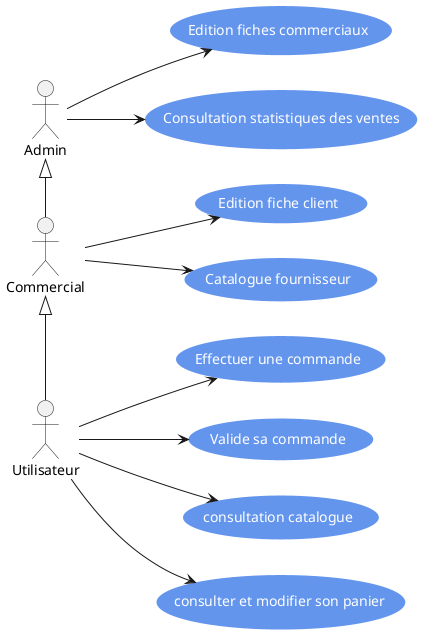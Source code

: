 @startuml cas utilisation
skinparam backgroundcolor transparent
skinparam usecase {
  BackgroundColor cornflowerblue
  bordercolor cornflowerblue
  fontColor white
}
left to right direction
actor Utilisateur as U 
actor Admin as A
actor Commercial as C
U-->(consultation catalogue)
U-->(consulter et modifier son panier)
U-->(Effectuer une commande)
U-->(Valide sa commande)
C<|-U
C-->(Edition fiche client)
C-->(Catalogue fournisseur)
A<|-C
A-->(Edition fiches commerciaux)
A-->(Consultation statistiques des ventes)
@enduml